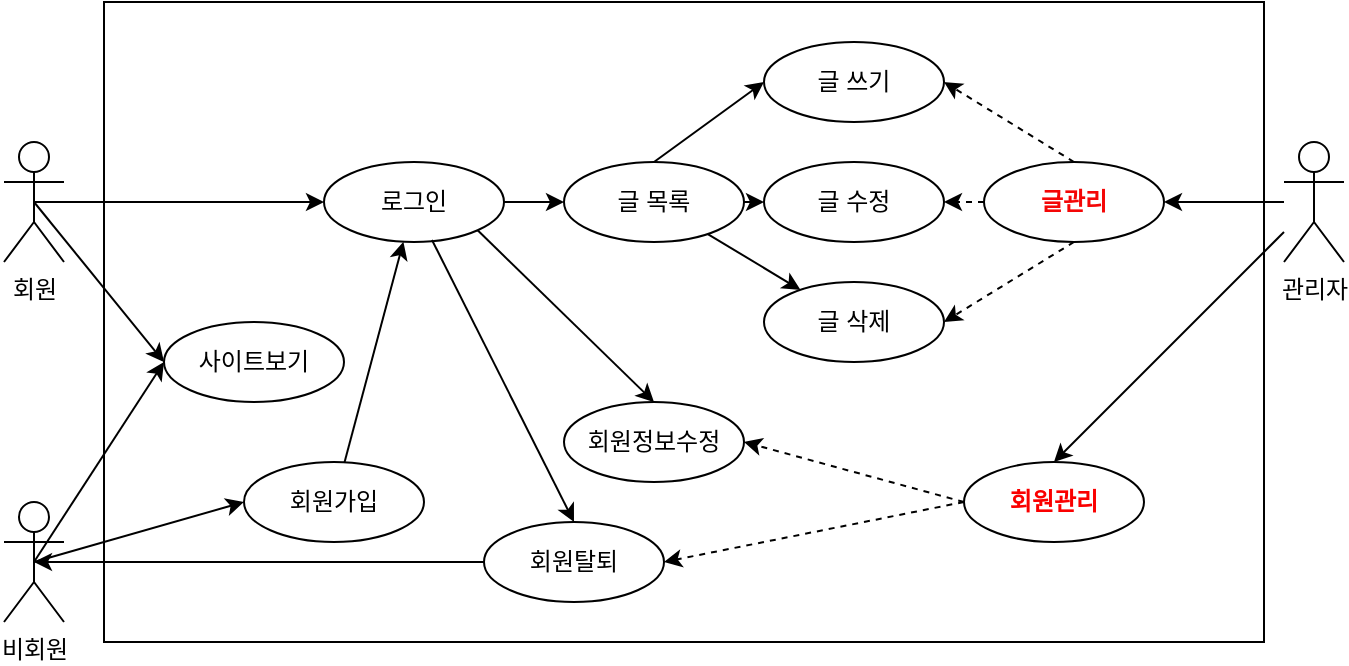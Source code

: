 <mxfile version="21.2.1" type="device">
  <diagram name="페이지-1" id="kLHvxLKGbxNUTz9-h5Hm">
    <mxGraphModel dx="1434" dy="739" grid="1" gridSize="10" guides="1" tooltips="1" connect="1" arrows="1" fold="1" page="1" pageScale="1" pageWidth="827" pageHeight="1169" math="0" shadow="0">
      <root>
        <mxCell id="0" />
        <mxCell id="1" parent="0" />
        <mxCell id="_Pc9za2TlvnOpcGX-ApB-40" value="" style="rounded=0;whiteSpace=wrap;html=1;movable=0;resizable=0;rotatable=0;deletable=0;editable=0;locked=1;connectable=0;" vertex="1" parent="1">
          <mxGeometry x="110" y="60" width="580" height="320" as="geometry" />
        </mxCell>
        <mxCell id="_Pc9za2TlvnOpcGX-ApB-1" value="회원" style="shape=umlActor;verticalLabelPosition=bottom;verticalAlign=top;html=1;outlineConnect=0;" vertex="1" parent="1">
          <mxGeometry x="60" y="130" width="30" height="60" as="geometry" />
        </mxCell>
        <mxCell id="_Pc9za2TlvnOpcGX-ApB-11" value="" style="rounded=0;orthogonalLoop=1;jettySize=auto;html=1;entryX=0;entryY=0.5;entryDx=0;entryDy=0;exitX=0.5;exitY=0.5;exitDx=0;exitDy=0;exitPerimeter=0;" edge="1" parent="1" source="_Pc9za2TlvnOpcGX-ApB-2" target="_Pc9za2TlvnOpcGX-ApB-12">
          <mxGeometry relative="1" as="geometry">
            <mxPoint x="170" y="330" as="targetPoint" />
          </mxGeometry>
        </mxCell>
        <mxCell id="_Pc9za2TlvnOpcGX-ApB-2" value="비회원&lt;br&gt;" style="shape=umlActor;verticalLabelPosition=bottom;verticalAlign=top;html=1;outlineConnect=0;" vertex="1" parent="1">
          <mxGeometry x="60" y="310" width="30" height="60" as="geometry" />
        </mxCell>
        <mxCell id="_Pc9za2TlvnOpcGX-ApB-19" value="" style="edgeStyle=orthogonalEdgeStyle;rounded=0;orthogonalLoop=1;jettySize=auto;html=1;" edge="1" parent="1" source="_Pc9za2TlvnOpcGX-ApB-3" target="_Pc9za2TlvnOpcGX-ApB-18">
          <mxGeometry relative="1" as="geometry" />
        </mxCell>
        <mxCell id="_Pc9za2TlvnOpcGX-ApB-3" value="관리자" style="shape=umlActor;verticalLabelPosition=bottom;verticalAlign=top;html=1;outlineConnect=0;" vertex="1" parent="1">
          <mxGeometry x="700" y="130" width="30" height="60" as="geometry" />
        </mxCell>
        <mxCell id="_Pc9za2TlvnOpcGX-ApB-4" value="사이트보기" style="ellipse;whiteSpace=wrap;html=1;" vertex="1" parent="1">
          <mxGeometry x="140" y="220" width="90" height="40" as="geometry" />
        </mxCell>
        <mxCell id="_Pc9za2TlvnOpcGX-ApB-17" value="" style="rounded=0;orthogonalLoop=1;jettySize=auto;html=1;" edge="1" parent="1" source="_Pc9za2TlvnOpcGX-ApB-5" target="_Pc9za2TlvnOpcGX-ApB-16">
          <mxGeometry relative="1" as="geometry" />
        </mxCell>
        <mxCell id="_Pc9za2TlvnOpcGX-ApB-5" value="글 목록" style="ellipse;whiteSpace=wrap;html=1;" vertex="1" parent="1">
          <mxGeometry x="340" y="140" width="90" height="40" as="geometry" />
        </mxCell>
        <mxCell id="_Pc9za2TlvnOpcGX-ApB-6" value="" style="endArrow=classic;html=1;rounded=0;exitX=0.5;exitY=0.5;exitDx=0;exitDy=0;exitPerimeter=0;entryX=0;entryY=0.5;entryDx=0;entryDy=0;" edge="1" parent="1" source="_Pc9za2TlvnOpcGX-ApB-1" target="_Pc9za2TlvnOpcGX-ApB-9">
          <mxGeometry width="50" height="50" relative="1" as="geometry">
            <mxPoint x="370" y="390" as="sourcePoint" />
            <mxPoint x="230" y="160" as="targetPoint" />
          </mxGeometry>
        </mxCell>
        <mxCell id="_Pc9za2TlvnOpcGX-ApB-7" value="" style="endArrow=classic;html=1;rounded=0;exitX=0.5;exitY=0.5;exitDx=0;exitDy=0;exitPerimeter=0;entryX=0;entryY=0.5;entryDx=0;entryDy=0;" edge="1" parent="1" source="_Pc9za2TlvnOpcGX-ApB-1" target="_Pc9za2TlvnOpcGX-ApB-4">
          <mxGeometry width="50" height="50" relative="1" as="geometry">
            <mxPoint x="370" y="390" as="sourcePoint" />
            <mxPoint x="420" y="340" as="targetPoint" />
          </mxGeometry>
        </mxCell>
        <mxCell id="_Pc9za2TlvnOpcGX-ApB-32" value="" style="edgeStyle=orthogonalEdgeStyle;rounded=0;orthogonalLoop=1;jettySize=auto;html=1;" edge="1" parent="1" source="_Pc9za2TlvnOpcGX-ApB-9" target="_Pc9za2TlvnOpcGX-ApB-5">
          <mxGeometry relative="1" as="geometry" />
        </mxCell>
        <mxCell id="_Pc9za2TlvnOpcGX-ApB-9" value="로그인" style="ellipse;whiteSpace=wrap;html=1;" vertex="1" parent="1">
          <mxGeometry x="220" y="140" width="90" height="40" as="geometry" />
        </mxCell>
        <mxCell id="_Pc9za2TlvnOpcGX-ApB-13" value="" style="rounded=0;orthogonalLoop=1;jettySize=auto;html=1;" edge="1" parent="1" source="_Pc9za2TlvnOpcGX-ApB-12" target="_Pc9za2TlvnOpcGX-ApB-9">
          <mxGeometry relative="1" as="geometry" />
        </mxCell>
        <mxCell id="_Pc9za2TlvnOpcGX-ApB-12" value="회원가입" style="ellipse;whiteSpace=wrap;html=1;" vertex="1" parent="1">
          <mxGeometry x="180" y="290" width="90" height="40" as="geometry" />
        </mxCell>
        <mxCell id="_Pc9za2TlvnOpcGX-ApB-16" value="글 삭제" style="ellipse;whiteSpace=wrap;html=1;" vertex="1" parent="1">
          <mxGeometry x="440" y="200" width="90" height="40" as="geometry" />
        </mxCell>
        <mxCell id="_Pc9za2TlvnOpcGX-ApB-18" value="글관리" style="ellipse;whiteSpace=wrap;html=1;fontColor=#f40606;fontStyle=1" vertex="1" parent="1">
          <mxGeometry x="550" y="140" width="90" height="40" as="geometry" />
        </mxCell>
        <mxCell id="_Pc9za2TlvnOpcGX-ApB-20" value="" style="endArrow=classic;html=1;rounded=0;exitX=0.5;exitY=0.5;exitDx=0;exitDy=0;exitPerimeter=0;entryX=0;entryY=0.5;entryDx=0;entryDy=0;" edge="1" parent="1" source="_Pc9za2TlvnOpcGX-ApB-2" target="_Pc9za2TlvnOpcGX-ApB-4">
          <mxGeometry width="50" height="50" relative="1" as="geometry">
            <mxPoint x="370" y="390" as="sourcePoint" />
            <mxPoint x="420" y="340" as="targetPoint" />
          </mxGeometry>
        </mxCell>
        <mxCell id="_Pc9za2TlvnOpcGX-ApB-21" value="글 수정" style="ellipse;whiteSpace=wrap;html=1;" vertex="1" parent="1">
          <mxGeometry x="440" y="140" width="90" height="40" as="geometry" />
        </mxCell>
        <mxCell id="_Pc9za2TlvnOpcGX-ApB-22" value="글 쓰기" style="ellipse;whiteSpace=wrap;html=1;" vertex="1" parent="1">
          <mxGeometry x="440" y="80" width="90" height="40" as="geometry" />
        </mxCell>
        <mxCell id="_Pc9za2TlvnOpcGX-ApB-23" value="" style="endArrow=classic;html=1;rounded=0;entryX=0;entryY=0.5;entryDx=0;entryDy=0;exitX=0.5;exitY=0;exitDx=0;exitDy=0;" edge="1" parent="1" source="_Pc9za2TlvnOpcGX-ApB-5" target="_Pc9za2TlvnOpcGX-ApB-22">
          <mxGeometry width="50" height="50" relative="1" as="geometry">
            <mxPoint x="410" y="390" as="sourcePoint" />
            <mxPoint x="460" y="340" as="targetPoint" />
          </mxGeometry>
        </mxCell>
        <mxCell id="_Pc9za2TlvnOpcGX-ApB-26" value="" style="endArrow=classic;html=1;rounded=0;exitX=1;exitY=0.5;exitDx=0;exitDy=0;entryX=0;entryY=0.5;entryDx=0;entryDy=0;" edge="1" parent="1" source="_Pc9za2TlvnOpcGX-ApB-5" target="_Pc9za2TlvnOpcGX-ApB-21">
          <mxGeometry width="50" height="50" relative="1" as="geometry">
            <mxPoint x="410" y="390" as="sourcePoint" />
            <mxPoint x="460" y="340" as="targetPoint" />
          </mxGeometry>
        </mxCell>
        <mxCell id="_Pc9za2TlvnOpcGX-ApB-27" value="" style="endArrow=classic;html=1;rounded=0;entryX=1;entryY=0.5;entryDx=0;entryDy=0;exitX=0.5;exitY=1;exitDx=0;exitDy=0;dashed=1;" edge="1" parent="1" source="_Pc9za2TlvnOpcGX-ApB-18" target="_Pc9za2TlvnOpcGX-ApB-16">
          <mxGeometry width="50" height="50" relative="1" as="geometry">
            <mxPoint x="410" y="390" as="sourcePoint" />
            <mxPoint x="460" y="340" as="targetPoint" />
          </mxGeometry>
        </mxCell>
        <mxCell id="_Pc9za2TlvnOpcGX-ApB-28" value="" style="endArrow=classic;html=1;rounded=0;entryX=1;entryY=0.5;entryDx=0;entryDy=0;exitX=0;exitY=0.5;exitDx=0;exitDy=0;dashed=1;" edge="1" parent="1" source="_Pc9za2TlvnOpcGX-ApB-18" target="_Pc9za2TlvnOpcGX-ApB-21">
          <mxGeometry width="50" height="50" relative="1" as="geometry">
            <mxPoint x="410" y="390" as="sourcePoint" />
            <mxPoint x="460" y="340" as="targetPoint" />
          </mxGeometry>
        </mxCell>
        <mxCell id="_Pc9za2TlvnOpcGX-ApB-29" value="" style="endArrow=classic;html=1;rounded=0;entryX=1;entryY=0.5;entryDx=0;entryDy=0;exitX=0.5;exitY=0;exitDx=0;exitDy=0;dashed=1;" edge="1" parent="1" source="_Pc9za2TlvnOpcGX-ApB-18" target="_Pc9za2TlvnOpcGX-ApB-22">
          <mxGeometry width="50" height="50" relative="1" as="geometry">
            <mxPoint x="410" y="390" as="sourcePoint" />
            <mxPoint x="460" y="340" as="targetPoint" />
          </mxGeometry>
        </mxCell>
        <mxCell id="_Pc9za2TlvnOpcGX-ApB-30" value="회원탈퇴" style="ellipse;whiteSpace=wrap;html=1;" vertex="1" parent="1">
          <mxGeometry x="300" y="320" width="90" height="40" as="geometry" />
        </mxCell>
        <mxCell id="_Pc9za2TlvnOpcGX-ApB-31" value="회원정보수정" style="ellipse;whiteSpace=wrap;html=1;" vertex="1" parent="1">
          <mxGeometry x="340" y="260" width="90" height="40" as="geometry" />
        </mxCell>
        <mxCell id="_Pc9za2TlvnOpcGX-ApB-33" value="" style="endArrow=classic;html=1;rounded=0;exitX=0;exitY=0.5;exitDx=0;exitDy=0;entryX=0.5;entryY=0.5;entryDx=0;entryDy=0;entryPerimeter=0;" edge="1" parent="1" source="_Pc9za2TlvnOpcGX-ApB-30" target="_Pc9za2TlvnOpcGX-ApB-2">
          <mxGeometry width="50" height="50" relative="1" as="geometry">
            <mxPoint x="370" y="190" as="sourcePoint" />
            <mxPoint x="420" y="140" as="targetPoint" />
          </mxGeometry>
        </mxCell>
        <mxCell id="_Pc9za2TlvnOpcGX-ApB-34" value="" style="endArrow=classic;html=1;rounded=0;exitX=0.6;exitY=0.975;exitDx=0;exitDy=0;entryX=0.5;entryY=0;entryDx=0;entryDy=0;exitPerimeter=0;" edge="1" parent="1" source="_Pc9za2TlvnOpcGX-ApB-9" target="_Pc9za2TlvnOpcGX-ApB-30">
          <mxGeometry width="50" height="50" relative="1" as="geometry">
            <mxPoint x="370" y="190" as="sourcePoint" />
            <mxPoint x="420" y="140" as="targetPoint" />
          </mxGeometry>
        </mxCell>
        <mxCell id="_Pc9za2TlvnOpcGX-ApB-35" value="" style="endArrow=classic;html=1;rounded=0;entryX=0.5;entryY=0;entryDx=0;entryDy=0;exitX=1;exitY=1;exitDx=0;exitDy=0;" edge="1" parent="1" source="_Pc9za2TlvnOpcGX-ApB-9" target="_Pc9za2TlvnOpcGX-ApB-31">
          <mxGeometry width="50" height="50" relative="1" as="geometry">
            <mxPoint x="370" y="190" as="sourcePoint" />
            <mxPoint x="420" y="140" as="targetPoint" />
          </mxGeometry>
        </mxCell>
        <mxCell id="_Pc9za2TlvnOpcGX-ApB-36" value="회원관리" style="ellipse;whiteSpace=wrap;html=1;fontColor=#fa0000;fontStyle=1" vertex="1" parent="1">
          <mxGeometry x="540" y="290" width="90" height="40" as="geometry" />
        </mxCell>
        <mxCell id="_Pc9za2TlvnOpcGX-ApB-37" value="" style="endArrow=classic;html=1;rounded=0;entryX=0.5;entryY=0;entryDx=0;entryDy=0;" edge="1" parent="1" source="_Pc9za2TlvnOpcGX-ApB-3" target="_Pc9za2TlvnOpcGX-ApB-36">
          <mxGeometry width="50" height="50" relative="1" as="geometry">
            <mxPoint x="370" y="190" as="sourcePoint" />
            <mxPoint x="420" y="140" as="targetPoint" />
          </mxGeometry>
        </mxCell>
        <mxCell id="_Pc9za2TlvnOpcGX-ApB-38" value="" style="endArrow=classic;html=1;rounded=0;exitX=0;exitY=0.5;exitDx=0;exitDy=0;entryX=1;entryY=0.5;entryDx=0;entryDy=0;dashed=1;" edge="1" parent="1" source="_Pc9za2TlvnOpcGX-ApB-36" target="_Pc9za2TlvnOpcGX-ApB-31">
          <mxGeometry width="50" height="50" relative="1" as="geometry">
            <mxPoint x="370" y="190" as="sourcePoint" />
            <mxPoint x="420" y="140" as="targetPoint" />
          </mxGeometry>
        </mxCell>
        <mxCell id="_Pc9za2TlvnOpcGX-ApB-39" value="" style="endArrow=classic;html=1;rounded=0;exitX=0;exitY=0.5;exitDx=0;exitDy=0;entryX=1;entryY=0.5;entryDx=0;entryDy=0;dashed=1;" edge="1" parent="1" source="_Pc9za2TlvnOpcGX-ApB-36" target="_Pc9za2TlvnOpcGX-ApB-30">
          <mxGeometry width="50" height="50" relative="1" as="geometry">
            <mxPoint x="370" y="190" as="sourcePoint" />
            <mxPoint x="420" y="140" as="targetPoint" />
          </mxGeometry>
        </mxCell>
      </root>
    </mxGraphModel>
  </diagram>
</mxfile>
